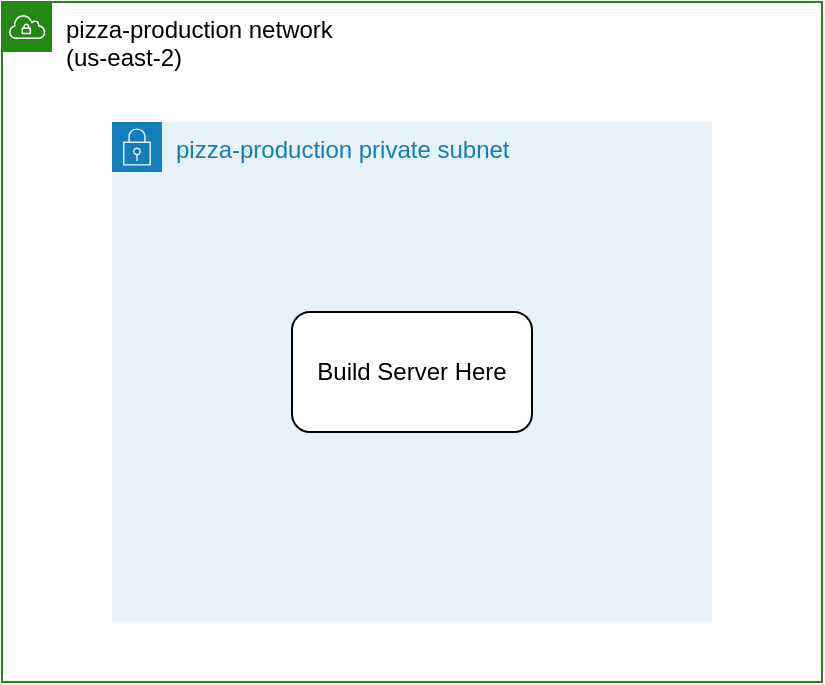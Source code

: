 <mxfile version="14.8.6" type="google" pages="4"><diagram id="hx4UUD_oOdGTdNqdoxlN" name="problem"><mxGraphModel dx="498" dy="1187" grid="1" gridSize="10" guides="1" tooltips="1" connect="1" arrows="1" fold="1" page="1" pageScale="1" pageWidth="500" pageHeight="700" math="0" shadow="0"><root><mxCell id="0"/><mxCell id="1" parent="0"/><mxCell id="Bp-g40JrvPD5OmTTXXLF-1" value="pizza-production network&lt;br&gt;(us-east-2)" style="points=[[0,0],[0.25,0],[0.5,0],[0.75,0],[1,0],[1,0.25],[1,0.5],[1,0.75],[1,1],[0.75,1],[0.5,1],[0.25,1],[0,1],[0,0.75],[0,0.5],[0,0.25]];outlineConnect=0;gradientColor=none;html=1;whiteSpace=wrap;fontSize=12;fontStyle=0;shape=mxgraph.aws4.group;grIcon=mxgraph.aws4.group_vpc;strokeColor=#248814;fillColor=none;verticalAlign=top;align=left;spacingLeft=30;dashed=0;" vertex="1" parent="1"><mxGeometry x="45" y="30" width="410" height="340" as="geometry"/></mxCell><mxCell id="Bp-g40JrvPD5OmTTXXLF-2" value="pizza-production private subnet" style="points=[[0,0],[0.25,0],[0.5,0],[0.75,0],[1,0],[1,0.25],[1,0.5],[1,0.75],[1,1],[0.75,1],[0.5,1],[0.25,1],[0,1],[0,0.75],[0,0.5],[0,0.25]];outlineConnect=0;gradientColor=none;html=1;whiteSpace=wrap;fontSize=12;fontStyle=0;shape=mxgraph.aws4.group;grIcon=mxgraph.aws4.group_security_group;grStroke=0;strokeColor=#147EBA;fillColor=#E6F2F8;verticalAlign=top;align=left;spacingLeft=30;fontColor=#147EBA;dashed=0;" vertex="1" parent="1"><mxGeometry x="100" y="90" width="300" height="250" as="geometry"/></mxCell><mxCell id="Bp-g40JrvPD5OmTTXXLF-3" value="Build Server Here" style="rounded=1;whiteSpace=wrap;html=1;fontColor=#000000;" vertex="1" parent="1"><mxGeometry x="190" y="185" width="120" height="60" as="geometry"/></mxCell></root></mxGraphModel></diagram><diagram id="LJRxqq5iRLp_WsKnLdHW" name="inversion_of_control"><mxGraphModel dx="947" dy="2256" grid="1" gridSize="10" guides="1" tooltips="1" connect="1" arrows="1" fold="1" page="1" pageScale="1" pageWidth="500" pageHeight="700" math="0" shadow="0"><root><mxCell id="KHxaCylixrmO757MKsQL-0"/><mxCell id="KHxaCylixrmO757MKsQL-1" parent="KHxaCylixrmO757MKsQL-0"/><mxCell id="hJB2w0eKysD1KeOEhebv-16" value="" style="rounded=0;whiteSpace=wrap;html=1;fontColor=#000000;align=left;dashed=1;strokeColor=#FFB366;" vertex="1" parent="KHxaCylixrmO757MKsQL-1"><mxGeometry x="302.5" y="350" width="175" height="260" as="geometry"/></mxCell><mxCell id="hJB2w0eKysD1KeOEhebv-8" style="edgeStyle=orthogonalEdgeStyle;rounded=0;orthogonalLoop=1;jettySize=auto;html=1;exitX=1;exitY=0.25;exitDx=0;exitDy=0;fontColor=#000000;" edge="1" parent="KHxaCylixrmO757MKsQL-1" source="hJB2w0eKysD1KeOEhebv-0"><mxGeometry relative="1" as="geometry"><mxPoint x="290" y="115" as="targetPoint"/></mxGeometry></mxCell><mxCell id="hJB2w0eKysD1KeOEhebv-0" value="pizza-production&lt;br&gt;(VPC in us-east-2)" style="points=[[0,0],[0.25,0],[0.5,0],[0.75,0],[1,0],[1,0.25],[1,0.5],[1,0.75],[1,1],[0.75,1],[0.5,1],[0.25,1],[0,1],[0,0.75],[0,0.5],[0,0.25]];outlineConnect=0;gradientColor=none;html=1;whiteSpace=wrap;fontSize=12;fontStyle=0;shape=mxgraph.aws4.group;grIcon=mxgraph.aws4.group_vpc;strokeColor=#248814;fillColor=none;verticalAlign=top;align=left;spacingLeft=30;dashed=0;" vertex="1" parent="KHxaCylixrmO757MKsQL-1"><mxGeometry x="9" y="30" width="220" height="340" as="geometry"/></mxCell><mxCell id="hJB2w0eKysD1KeOEhebv-1" value="pizza-production&lt;br&gt;(private subnetwork)" style="points=[[0,0],[0.25,0],[0.5,0],[0.75,0],[1,0],[1,0.25],[1,0.5],[1,0.75],[1,1],[0.75,1],[0.5,1],[0.25,1],[0,1],[0,0.75],[0,0.5],[0,0.25]];outlineConnect=0;gradientColor=none;html=1;whiteSpace=wrap;fontSize=12;fontStyle=0;shape=mxgraph.aws4.group;grIcon=mxgraph.aws4.group_security_group;grStroke=0;strokeColor=#147EBA;fillColor=#E6F2F8;verticalAlign=top;align=left;spacingLeft=30;fontColor=#147EBA;dashed=0;" vertex="1" parent="KHxaCylixrmO757MKsQL-1"><mxGeometry x="34" y="90" width="170" height="250" as="geometry"/></mxCell><mxCell id="hJB2w0eKysD1KeOEhebv-14" style="edgeStyle=orthogonalEdgeStyle;rounded=0;orthogonalLoop=1;jettySize=auto;html=1;exitX=0.5;exitY=0;exitDx=0;exitDy=0;exitPerimeter=0;fontColor=#000000;labelPosition=center;verticalLabelPosition=bottom;align=center;verticalAlign=top;" edge="1" parent="KHxaCylixrmO757MKsQL-1" source="hJB2w0eKysD1KeOEhebv-3" target="hJB2w0eKysD1KeOEhebv-9"><mxGeometry relative="1" as="geometry"/></mxCell><mxCell id="hJB2w0eKysD1KeOEhebv-15" value="&lt;div&gt;&lt;b&gt;INVERSION OF CONTROL&lt;/b&gt;&lt;/div&gt;Server infrastructure as code&lt;br&gt;retrieves VPC ID, subnet ID, and region&lt;br&gt;from infrastructure as code state." style="edgeLabel;html=1;align=right;verticalAlign=middle;resizable=0;points=[];fontColor=#000000;" vertex="1" connectable="0" parent="hJB2w0eKysD1KeOEhebv-14"><mxGeometry x="0.187" y="4" relative="1" as="geometry"><mxPoint x="-6" y="27" as="offset"/></mxGeometry></mxCell><mxCell id="hJB2w0eKysD1KeOEhebv-3" value="pizza-production-ingredients&lt;br&gt;(server)" style="points=[[0,0,0],[0.25,0,0],[0.5,0,0],[0.75,0,0],[1,0,0],[0,1,0],[0.25,1,0],[0.5,1,0],[0.75,1,0],[1,1,0],[0,0.25,0],[0,0.5,0],[0,0.75,0],[1,0.25,0],[1,0.5,0],[1,0.75,0]];outlineConnect=0;fontColor=#232F3E;gradientColor=#F78E04;gradientDirection=north;fillColor=#D05C17;strokeColor=#ffffff;dashed=0;verticalLabelPosition=bottom;verticalAlign=top;align=center;html=1;fontSize=12;fontStyle=0;aspect=fixed;shape=mxgraph.aws4.resourceIcon;resIcon=mxgraph.aws4.ec2;labelPosition=center;" vertex="1" parent="KHxaCylixrmO757MKsQL-1"><mxGeometry x="351" y="480" width="78" height="78" as="geometry"/></mxCell><mxCell id="hJB2w0eKysD1KeOEhebv-10" style="edgeStyle=orthogonalEdgeStyle;rounded=0;orthogonalLoop=1;jettySize=auto;html=1;exitX=0.5;exitY=1;exitDx=0;exitDy=0;exitPerimeter=0;fontColor=#000000;" edge="1" parent="KHxaCylixrmO757MKsQL-1" source="hJB2w0eKysD1KeOEhebv-7" target="hJB2w0eKysD1KeOEhebv-9"><mxGeometry relative="1" as="geometry"/></mxCell><mxCell id="hJB2w0eKysD1KeOEhebv-7" value="&lt;div&gt;Infrastructure as code outputs:&lt;/div&gt;&lt;div&gt;&lt;br&gt;&lt;/div&gt;&lt;div&gt;region = &quot;us-east-2&quot;&lt;/div&gt;&lt;div&gt;subnet_ids = [&lt;/div&gt;&lt;div&gt;&amp;nbsp; &quot;subnet-071ef7891bd1197f5&quot;,&lt;/div&gt;&lt;div&gt;]&lt;/div&gt;&lt;div&gt;vpc_id = &quot;vpc-0595fa84eaba5775b&quot;&lt;/div&gt;" style="shape=note;whiteSpace=wrap;html=1;backgroundOutline=1;darkOpacity=0.05;fontColor=#000000;size=17;align=left;" vertex="1" parent="KHxaCylixrmO757MKsQL-1"><mxGeometry x="290" y="30" width="200" height="140" as="geometry"/></mxCell><mxCell id="hJB2w0eKysD1KeOEhebv-9" value="Infrastructure&lt;br&gt;as code state&lt;br&gt;for network" style="outlineConnect=0;fontColor=#232F3E;gradientColor=none;fillColor=#232F3E;strokeColor=none;dashed=0;verticalLabelPosition=middle;verticalAlign=middle;align=right;html=1;fontSize=12;fontStyle=0;aspect=fixed;pointerEvents=1;shape=mxgraph.aws4.generic_database;labelPosition=left;" vertex="1" parent="KHxaCylixrmO757MKsQL-1"><mxGeometry x="360.5" y="272" width="59" height="78" as="geometry"/></mxCell></root></mxGraphModel></diagram><diagram id="R1woH0wqYLpyusz6KaRv" name="dependency_inversion"><mxGraphModel dx="947" dy="2256" grid="1" gridSize="10" guides="1" tooltips="1" connect="1" arrows="1" fold="1" page="1" pageScale="1" pageWidth="500" pageHeight="700" math="0" shadow="0"><root><mxCell id="symYR5Clc2y4xweeoVug-0"/><mxCell id="symYR5Clc2y4xweeoVug-1" parent="symYR5Clc2y4xweeoVug-0"/><mxCell id="JrLhErJHZ4q4eP58MQA--0" value="" style="rounded=0;whiteSpace=wrap;html=1;fontColor=#000000;align=left;dashed=1;strokeColor=#FFB366;" vertex="1" parent="symYR5Clc2y4xweeoVug-1"><mxGeometry x="11" y="200" width="480" height="130" as="geometry"/></mxCell><mxCell id="JrLhErJHZ4q4eP58MQA--11" style="rounded=0;orthogonalLoop=1;jettySize=auto;html=1;exitX=0.5;exitY=1;exitDx=0;exitDy=0;fontColor=#000000;entryX=0.5;entryY=0;entryDx=0;entryDy=0;" edge="1" parent="symYR5Clc2y4xweeoVug-1" source="JrLhErJHZ4q4eP58MQA--2" target="JrLhErJHZ4q4eP58MQA--0"><mxGeometry relative="1" as="geometry"><mxPoint x="250" y="230" as="targetPoint"/></mxGeometry></mxCell><mxCell id="JrLhErJHZ4q4eP58MQA--2" value="pizza-production&lt;br&gt;(VPC in us-east-2)" style="points=[[0,0],[0.25,0],[0.5,0],[0.75,0],[1,0],[1,0.25],[1,0.5],[1,0.75],[1,1],[0.75,1],[0.5,1],[0.25,1],[0,1],[0,0.75],[0,0.5],[0,0.25]];outlineConnect=0;gradientColor=none;html=1;whiteSpace=wrap;fontSize=12;fontStyle=0;shape=mxgraph.aws4.group;grIcon=mxgraph.aws4.group_vpc;strokeColor=#248814;fillColor=none;verticalAlign=top;align=left;spacingLeft=30;dashed=0;" vertex="1" parent="symYR5Clc2y4xweeoVug-1"><mxGeometry x="10" y="10" width="481" height="160" as="geometry"/></mxCell><mxCell id="JrLhErJHZ4q4eP58MQA--3" value="pizza-production&lt;br&gt;(private subnetwork)" style="points=[[0,0],[0.25,0],[0.5,0],[0.75,0],[1,0],[1,0.25],[1,0.5],[1,0.75],[1,1],[0.75,1],[0.5,1],[0.25,1],[0,1],[0,0.75],[0,0.5],[0,0.25]];outlineConnect=0;gradientColor=none;html=1;whiteSpace=wrap;fontSize=12;fontStyle=0;shape=mxgraph.aws4.group;grIcon=mxgraph.aws4.group_security_group;grStroke=0;strokeColor=#147EBA;fillColor=#E6F2F8;verticalAlign=top;align=left;spacingLeft=30;fontColor=#147EBA;dashed=0;" vertex="1" parent="symYR5Clc2y4xweeoVug-1"><mxGeometry x="42" y="60" width="416" height="90" as="geometry"/></mxCell><mxCell id="JrLhErJHZ4q4eP58MQA--4" style="edgeStyle=orthogonalEdgeStyle;rounded=0;orthogonalLoop=1;jettySize=auto;html=1;exitX=0.5;exitY=0;exitDx=0;exitDy=0;exitPerimeter=0;fontColor=#000000;labelPosition=center;verticalLabelPosition=bottom;align=center;verticalAlign=top;entryX=0.5;entryY=1;entryDx=0;entryDy=0;" edge="1" parent="symYR5Clc2y4xweeoVug-1" source="JrLhErJHZ4q4eP58MQA--6" target="JrLhErJHZ4q4eP58MQA--0"><mxGeometry relative="1" as="geometry"><mxPoint x="390" y="349.87" as="targetPoint"/></mxGeometry></mxCell><mxCell id="JrLhErJHZ4q4eP58MQA--5" value="&lt;br&gt;&lt;div&gt;&lt;/div&gt;" style="edgeLabel;html=1;align=right;verticalAlign=middle;resizable=0;points=[];fontColor=#000000;" vertex="1" connectable="0" parent="JrLhErJHZ4q4eP58MQA--4"><mxGeometry x="0.187" y="4" relative="1" as="geometry"><mxPoint x="-4" y="13" as="offset"/></mxGeometry></mxCell><mxCell id="JrLhErJHZ4q4eP58MQA--6" value="pizza-production-ingredients&lt;br&gt;(server)" style="points=[[0,0,0],[0.25,0,0],[0.5,0,0],[0.75,0,0],[1,0,0],[0,1,0],[0.25,1,0],[0.5,1,0],[0.75,1,0],[1,1,0],[0,0.25,0],[0,0.5,0],[0,0.75,0],[1,0.25,0],[1,0.5,0],[1,0.75,0]];outlineConnect=0;fontColor=#232F3E;gradientColor=#F78E04;gradientDirection=north;fillColor=#D05C17;strokeColor=#ffffff;dashed=0;verticalLabelPosition=bottom;verticalAlign=top;align=center;html=1;fontSize=12;fontStyle=0;aspect=fixed;shape=mxgraph.aws4.resourceIcon;resIcon=mxgraph.aws4.ec2;labelPosition=center;" vertex="1" parent="symYR5Clc2y4xweeoVug-1"><mxGeometry x="211" y="350" width="78" height="78" as="geometry"/></mxCell><mxCell id="JrLhErJHZ4q4eP58MQA--10" value="AWS API" style="outlineConnect=0;fontColor=#232F3E;gradientColor=none;fillColor=#232F3E;strokeColor=none;dashed=0;verticalLabelPosition=bottom;verticalAlign=top;align=center;html=1;fontSize=12;fontStyle=0;aspect=fixed;pointerEvents=1;shape=mxgraph.aws4.external_sdk;" vertex="1" parent="symYR5Clc2y4xweeoVug-1"><mxGeometry x="217" y="226" width="68" height="78" as="geometry"/></mxCell><mxCell id="_ue79W6PaTt84cSxUNZE-0" value="&lt;b style=&quot;color: rgb(0 , 0 , 0) ; font-family: &amp;#34;helvetica&amp;#34; ; font-size: 11px ; font-style: normal ; letter-spacing: normal ; text-align: right ; text-indent: 0px ; text-transform: none ; word-spacing: 0px&quot;&gt;DEPENDENCY INVERSION&lt;/b&gt;&lt;br style=&quot;color: rgb(0 , 0 , 0) ; font-family: &amp;#34;helvetica&amp;#34; ; font-size: 11px ; font-style: normal ; font-weight: 400 ; letter-spacing: normal ; text-align: right ; text-indent: 0px ; text-transform: none ; word-spacing: 0px&quot;&gt;&lt;span style=&quot;color: rgb(0 , 0 , 0) ; font-family: &amp;#34;helvetica&amp;#34; ; font-size: 11px ; font-style: normal ; font-weight: 400 ; letter-spacing: normal ; text-align: right ; text-indent: 0px ; text-transform: none ; word-spacing: 0px ; background-color: rgb(255 , 255 , 255) ; display: inline ; float: none&quot;&gt;Server retrieves VPC ID, subnet ID, and&lt;/span&gt;&lt;br style=&quot;color: rgb(0 , 0 , 0) ; font-family: &amp;#34;helvetica&amp;#34; ; font-size: 11px ; font-style: normal ; font-weight: 400 ; letter-spacing: normal ; text-align: right ; text-indent: 0px ; text-transform: none ; word-spacing: 0px&quot;&gt;&lt;span style=&quot;color: rgb(0 , 0 , 0) ; font-family: &amp;#34;helvetica&amp;#34; ; font-size: 11px ; font-style: normal ; font-weight: 400 ; letter-spacing: normal ; text-align: right ; text-indent: 0px ; text-transform: none ; word-spacing: 0px ; background-color: rgb(255 , 255 , 255) ; display: inline ; float: none&quot;&gt;region through the AWS API.&lt;/span&gt;&lt;span style=&quot;color: rgb(0 , 0 , 0) ; font-family: &amp;#34;helvetica&amp;#34; ; font-size: 11px ; font-style: normal ; font-weight: 400 ; letter-spacing: normal ; text-align: right ; text-indent: 0px ; text-transform: none ; word-spacing: 0px ; background-color: rgb(255 , 255 , 255) ; display: inline ; float: none&quot;&gt;&amp;nbsp;&lt;/span&gt;" style="text;whiteSpace=wrap;html=1;fontColor=#000000;" vertex="1" parent="symYR5Clc2y4xweeoVug-1"><mxGeometry x="20" y="226" width="150" height="70" as="geometry"/></mxCell></root></mxGraphModel></diagram><diagram id="QOFrJIeB11bibnOveoC_" name="dependency_injection"><mxGraphModel dx="1640" dy="934" grid="1" gridSize="10" guides="1" tooltips="1" connect="1" arrows="1" fold="1" page="1" pageScale="1" pageWidth="500" pageHeight="700" math="0" shadow="0"><root><mxCell id="lr9EkpDzgu_FNJz9LaJJ-0"/><mxCell id="lr9EkpDzgu_FNJz9LaJJ-1" parent="lr9EkpDzgu_FNJz9LaJJ-0"/><mxCell id="I4023QHz-xpeXTxej93L-0" value="" style="rounded=0;whiteSpace=wrap;html=1;fontColor=#000000;align=left;dashed=1;strokeColor=#FFB366;" vertex="1" parent="lr9EkpDzgu_FNJz9LaJJ-1"><mxGeometry x="11" y="200" width="480" height="130" as="geometry"/></mxCell><mxCell id="I4023QHz-xpeXTxej93L-1" style="rounded=0;orthogonalLoop=1;jettySize=auto;html=1;exitX=0.5;exitY=1;exitDx=0;exitDy=0;fontColor=#000000;entryX=0.5;entryY=0;entryDx=0;entryDy=0;" edge="1" parent="lr9EkpDzgu_FNJz9LaJJ-1" source="I4023QHz-xpeXTxej93L-2" target="I4023QHz-xpeXTxej93L-0"><mxGeometry relative="1" as="geometry"><mxPoint x="250" y="230" as="targetPoint"/></mxGeometry></mxCell><mxCell id="I4023QHz-xpeXTxej93L-2" value="pizza-production&lt;br&gt;(VPC in us-east-2)" style="points=[[0,0],[0.25,0],[0.5,0],[0.75,0],[1,0],[1,0.25],[1,0.5],[1,0.75],[1,1],[0.75,1],[0.5,1],[0.25,1],[0,1],[0,0.75],[0,0.5],[0,0.25]];outlineConnect=0;gradientColor=none;html=1;whiteSpace=wrap;fontSize=12;fontStyle=0;shape=mxgraph.aws4.group;grIcon=mxgraph.aws4.group_vpc;strokeColor=#248814;fillColor=none;verticalAlign=top;align=left;spacingLeft=30;dashed=0;" vertex="1" parent="lr9EkpDzgu_FNJz9LaJJ-1"><mxGeometry x="10" y="10" width="481" height="160" as="geometry"/></mxCell><mxCell id="I4023QHz-xpeXTxej93L-3" value="pizza-production&lt;br&gt;(private subnetwork)" style="points=[[0,0],[0.25,0],[0.5,0],[0.75,0],[1,0],[1,0.25],[1,0.5],[1,0.75],[1,1],[0.75,1],[0.5,1],[0.25,1],[0,1],[0,0.75],[0,0.5],[0,0.25]];outlineConnect=0;gradientColor=none;html=1;whiteSpace=wrap;fontSize=12;fontStyle=0;shape=mxgraph.aws4.group;grIcon=mxgraph.aws4.group_security_group;grStroke=0;strokeColor=#147EBA;fillColor=#E6F2F8;verticalAlign=top;align=left;spacingLeft=30;fontColor=#147EBA;dashed=0;" vertex="1" parent="lr9EkpDzgu_FNJz9LaJJ-1"><mxGeometry x="42" y="60" width="416" height="90" as="geometry"/></mxCell><mxCell id="I4023QHz-xpeXTxej93L-4" style="edgeStyle=orthogonalEdgeStyle;rounded=0;orthogonalLoop=1;jettySize=auto;html=1;exitX=0.5;exitY=0;exitDx=0;exitDy=0;exitPerimeter=0;fontColor=#000000;labelPosition=center;verticalLabelPosition=bottom;align=center;verticalAlign=top;entryX=0.5;entryY=1;entryDx=0;entryDy=0;" edge="1" parent="lr9EkpDzgu_FNJz9LaJJ-1" source="I4023QHz-xpeXTxej93L-6" target="I4023QHz-xpeXTxej93L-0"><mxGeometry relative="1" as="geometry"><mxPoint x="390" y="349.87" as="targetPoint"/></mxGeometry></mxCell><mxCell id="I4023QHz-xpeXTxej93L-5" value="&lt;b&gt;DEPENDENCY INJECTION&lt;/b&gt;&lt;br&gt;Server retrieves VPC ID, subnet ID, and&lt;br&gt;region by dynamically discovering network&lt;br&gt;in AWS API.&amp;nbsp;&lt;br&gt;&lt;div&gt;&lt;/div&gt;" style="edgeLabel;html=1;align=right;verticalAlign=middle;resizable=0;points=[];fontColor=#000000;" vertex="1" connectable="0" parent="I4023QHz-xpeXTxej93L-4"><mxGeometry x="0.187" y="4" relative="1" as="geometry"><mxPoint x="-17" y="3" as="offset"/></mxGeometry></mxCell><mxCell id="I4023QHz-xpeXTxej93L-6" value="pizza-production-ingredients&lt;br&gt;(server)" style="points=[[0,0,0],[0.25,0,0],[0.5,0,0],[0.75,0,0],[1,0,0],[0,1,0],[0.25,1,0],[0.5,1,0],[0.75,1,0],[1,1,0],[0,0.25,0],[0,0.5,0],[0,0.75,0],[1,0.25,0],[1,0.5,0],[1,0.75,0]];outlineConnect=0;fontColor=#232F3E;gradientColor=#F78E04;gradientDirection=north;fillColor=#D05C17;strokeColor=#ffffff;dashed=0;verticalLabelPosition=bottom;verticalAlign=top;align=center;html=1;fontSize=12;fontStyle=0;aspect=fixed;shape=mxgraph.aws4.resourceIcon;resIcon=mxgraph.aws4.ec2;labelPosition=center;" vertex="1" parent="lr9EkpDzgu_FNJz9LaJJ-1"><mxGeometry x="212" y="420" width="78" height="78" as="geometry"/></mxCell><mxCell id="I4023QHz-xpeXTxej93L-7" value="AWS API" style="outlineConnect=0;fontColor=#232F3E;gradientColor=none;fillColor=#232F3E;strokeColor=none;dashed=0;verticalLabelPosition=bottom;verticalAlign=top;align=center;html=1;fontSize=12;fontStyle=0;aspect=fixed;pointerEvents=1;shape=mxgraph.aws4.external_sdk;" vertex="1" parent="lr9EkpDzgu_FNJz9LaJJ-1"><mxGeometry x="217" y="226" width="68" height="78" as="geometry"/></mxCell></root></mxGraphModel></diagram></mxfile>